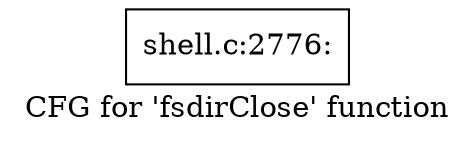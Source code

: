 digraph "CFG for 'fsdirClose' function" {
	label="CFG for 'fsdirClose' function";

	Node0x560276878e40 [shape=record,label="{shell.c:2776:}"];
}
